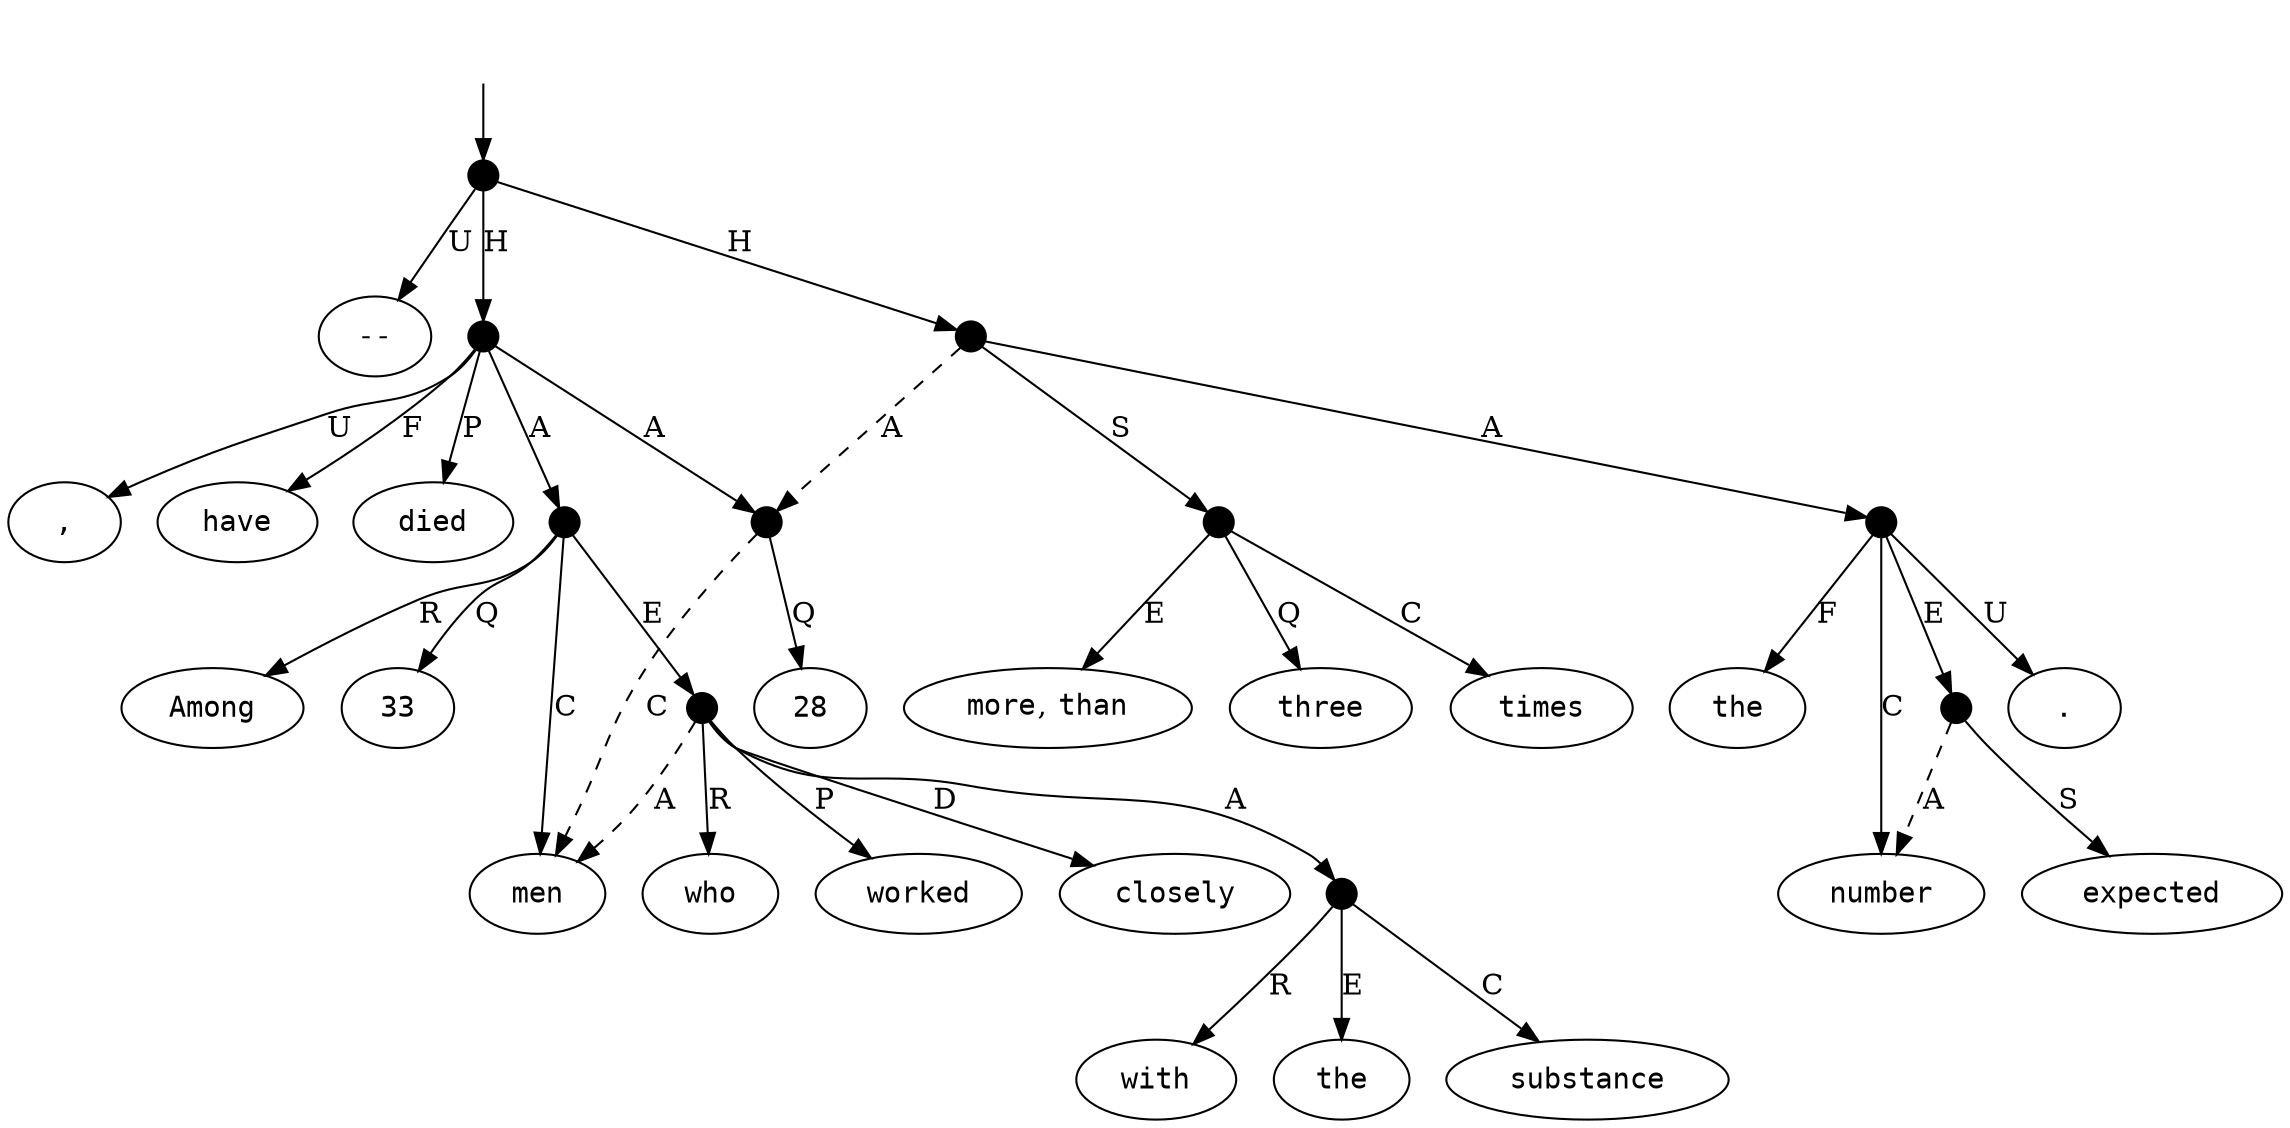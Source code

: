 digraph "20003013" {
  top [ style=invis ];
  top -> 23;
  0 [ label=<<table align="center" border="0" cellspacing="0"><tr><td colspan="2"><font face="Courier">Among</font></td></tr></table>> ];
  1 [ label=<<table align="center" border="0" cellspacing="0"><tr><td colspan="2"><font face="Courier">33</font></td></tr></table>> ];
  2 [ label=<<table align="center" border="0" cellspacing="0"><tr><td colspan="2"><font face="Courier">men</font></td></tr></table>> ];
  3 [ label=<<table align="center" border="0" cellspacing="0"><tr><td colspan="2"><font face="Courier">who</font></td></tr></table>> ];
  4 [ label=<<table align="center" border="0" cellspacing="0"><tr><td colspan="2"><font face="Courier">worked</font></td></tr></table>> ];
  5 [ label=<<table align="center" border="0" cellspacing="0"><tr><td colspan="2"><font face="Courier">closely</font></td></tr></table>> ];
  6 [ label=<<table align="center" border="0" cellspacing="0"><tr><td colspan="2"><font face="Courier">with</font></td></tr></table>> ];
  7 [ label=<<table align="center" border="0" cellspacing="0"><tr><td colspan="2"><font face="Courier">the</font></td></tr></table>> ];
  8 [ label=<<table align="center" border="0" cellspacing="0"><tr><td colspan="2"><font face="Courier">substance</font></td></tr></table>> ];
  9 [ label=<<table align="center" border="0" cellspacing="0"><tr><td colspan="2"><font face="Courier">,</font></td></tr></table>> ];
  10 [ label=<<table align="center" border="0" cellspacing="0"><tr><td colspan="2"><font face="Courier">28</font></td></tr></table>> ];
  11 [ label=<<table align="center" border="0" cellspacing="0"><tr><td colspan="2"><font face="Courier">have</font></td></tr></table>> ];
  12 [ label=<<table align="center" border="0" cellspacing="0"><tr><td colspan="2"><font face="Courier">died</font></td></tr></table>> ];
  13 [ label=<<table align="center" border="0" cellspacing="0"><tr><td colspan="2"><font face="Courier">--</font></td></tr></table>> ];
  14 [ label=<<table align="center" border="0" cellspacing="0"><tr><td colspan="2"><font face="Courier">more</font>,&nbsp;<font face="Courier">than</font></td></tr></table>> ];
  15 [ label=<<table align="center" border="0" cellspacing="0"><tr><td colspan="2"><font face="Courier">three</font></td></tr></table>> ];
  16 [ label=<<table align="center" border="0" cellspacing="0"><tr><td colspan="2"><font face="Courier">times</font></td></tr></table>> ];
  17 [ label=<<table align="center" border="0" cellspacing="0"><tr><td colspan="2"><font face="Courier">the</font></td></tr></table>> ];
  18 [ label=<<table align="center" border="0" cellspacing="0"><tr><td colspan="2"><font face="Courier">expected</font></td></tr></table>> ];
  19 [ label=<<table align="center" border="0" cellspacing="0"><tr><td colspan="2"><font face="Courier">number</font></td></tr></table>> ];
  20 [ label=<<table align="center" border="0" cellspacing="0"><tr><td colspan="2"><font face="Courier">.</font></td></tr></table>> ];
  21 [ shape=point, width=0.2 ];
  22 [ shape=point, width=0.2 ];
  23 [ shape=point, width=0.2 ];
  24 [ shape=point, width=0.2 ];
  25 [ shape=point, width=0.2 ];
  26 [ shape=point, width=0.2 ];
  27 [ shape=point, width=0.2 ];
  28 [ shape=point, width=0.2 ];
  29 [ shape=point, width=0.2 ];
  30 [ shape=point, width=0.2 ];
  24 -> 4 [ label="P" ];
  25 -> 7 [ label="E" ];
  26 -> 10 [ label="Q" ];
  28 -> 26 [ label="A", style=dashed ];
  22 -> 11 [ label="F" ];
  26 -> 2 [ label="C", style=dashed ];
  28 -> 27 [ label="S" ];
  25 -> 6 [ label="R" ];
  24 -> 25 [ label="A" ];
  23 -> 28 [ label="H" ];
  24 -> 5 [ label="D" ];
  30 -> 18 [ label="S" ];
  23 -> 22 [ label="H" ];
  25 -> 8 [ label="C" ];
  21 -> 2 [ label="C" ];
  24 -> 2 [ label="A", style=dashed ];
  29 -> 19 [ label="C" ];
  27 -> 16 [ label="C" ];
  22 -> 9 [ label="U" ];
  29 -> 17 [ label="F" ];
  21 -> 0 [ label="R" ];
  22 -> 26 [ label="A" ];
  22 -> 21 [ label="A" ];
  22 -> 12 [ label="P" ];
  30 -> 19 [ label="A", style=dashed ];
  23 -> 13 [ label="U" ];
  27 -> 14 [ label="E" ];
  24 -> 3 [ label="R" ];
  28 -> 29 [ label="A" ];
  29 -> 20 [ label="U" ];
  21 -> 1 [ label="Q" ];
  27 -> 15 [ label="Q" ];
  29 -> 30 [ label="E" ];
  21 -> 24 [ label="E" ];
}

